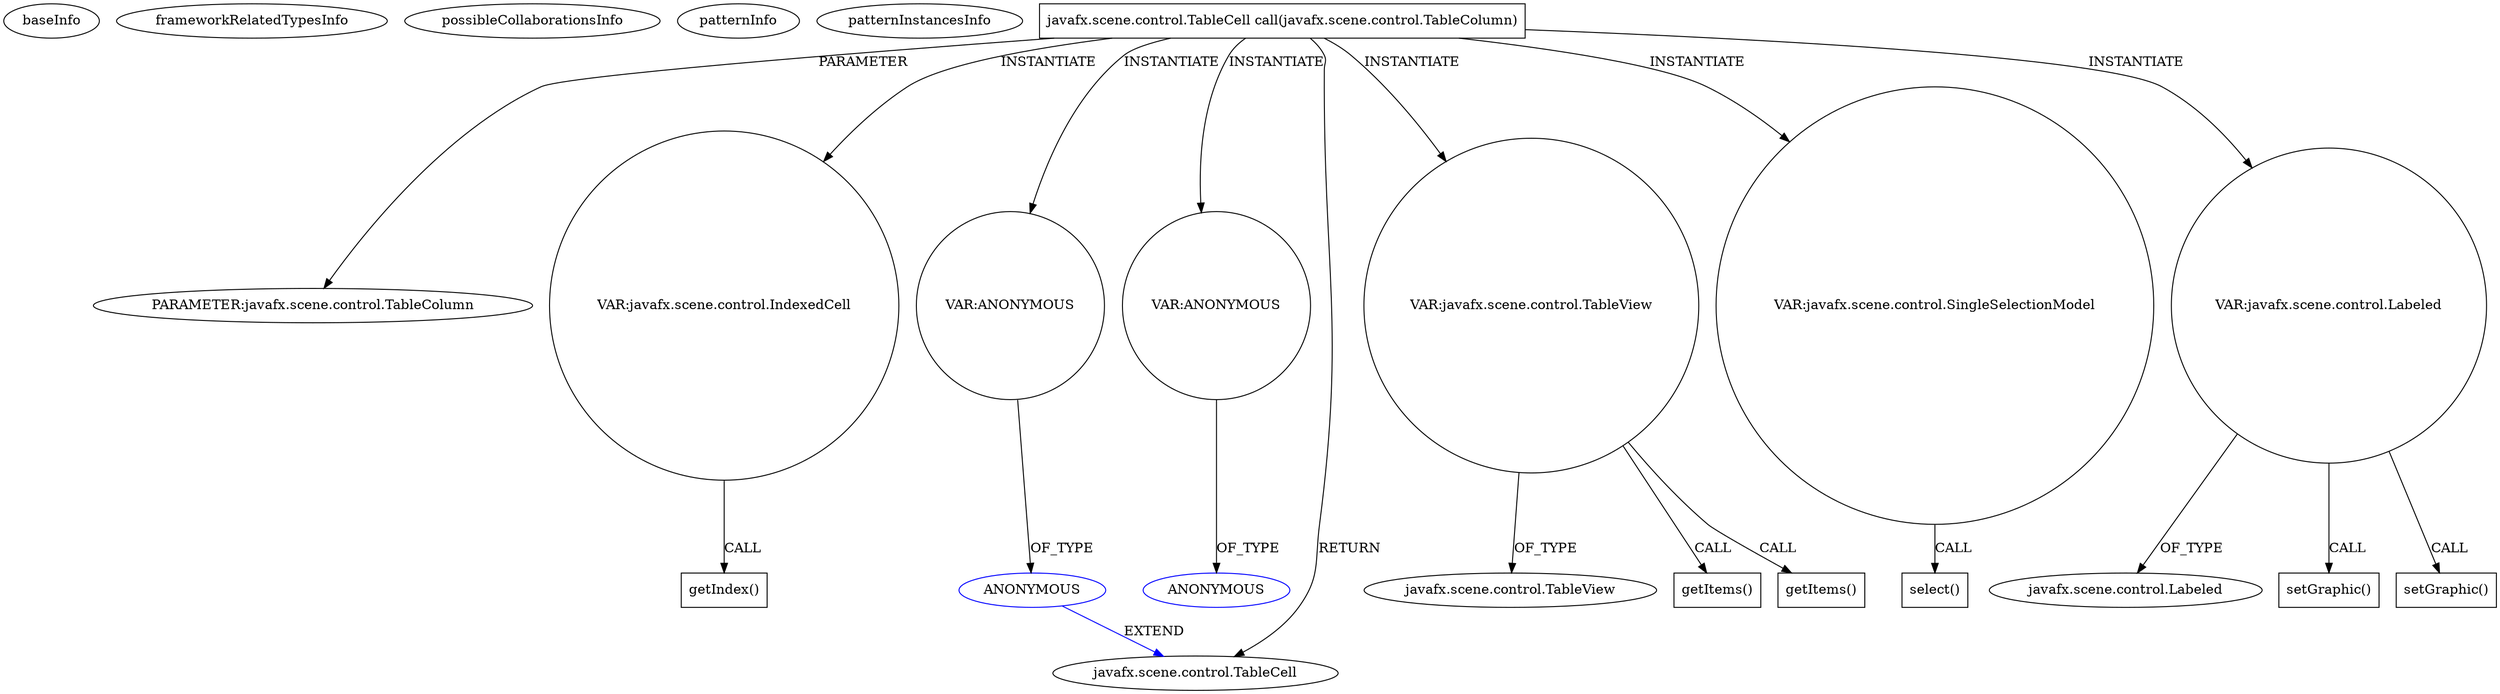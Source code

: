digraph {
baseInfo[graphId=1538,category="pattern",isAnonymous=false,possibleRelation=false]
frameworkRelatedTypesInfo[]
possibleCollaborationsInfo[]
patternInfo[frequency=6.0,patternRootClient=null]
patternInstancesInfo[0="bianconejo-CEFX~/bianconejo-CEFX/CEFX-master/src/cefx/CEPrincipalController.java~void initializeTabResultat()~2122",1="bianconejo-CEFX~/bianconejo-CEFX/CEFX-master/src/cefx/CEPrincipalController.java~void initializeTabAdresse()~2152",2="bianconejo-CEFX~/bianconejo-CEFX/CEFX-master/src/cefx/CEPrincipalController.java~void initializeTabContact()~2131"]
6[label="PARAMETER:javafx.scene.control.TableColumn",vertexType="PARAMETER_DECLARATION",isFrameworkType=false]
4[label="javafx.scene.control.TableCell call(javafx.scene.control.TableColumn)",vertexType="OVERRIDING_METHOD_DECLARATION",isFrameworkType=false,shape=box]
32[label="VAR:javafx.scene.control.IndexedCell",vertexType="VARIABLE_EXPRESION",isFrameworkType=false,shape=circle]
9[label="VAR:ANONYMOUS",vertexType="VARIABLE_EXPRESION",isFrameworkType=false,shape=circle]
10[label="ANONYMOUS",vertexType="REFERENCE_ANONYMOUS_DECLARATION",isFrameworkType=false,color=blue]
26[label="VAR:ANONYMOUS",vertexType="VARIABLE_EXPRESION",isFrameworkType=false,shape=circle]
27[label="ANONYMOUS",vertexType="REFERENCE_ANONYMOUS_DECLARATION",isFrameworkType=false,color=blue]
5[label="javafx.scene.control.TableCell",vertexType="FRAMEWORK_CLASS_TYPE",isFrameworkType=false]
29[label="VAR:javafx.scene.control.TableView",vertexType="VARIABLE_EXPRESION",isFrameworkType=false,shape=circle]
31[label="javafx.scene.control.TableView",vertexType="FRAMEWORK_CLASS_TYPE",isFrameworkType=false]
30[label="getItems()",vertexType="INSIDE_CALL",isFrameworkType=false,shape=box]
36[label="getItems()",vertexType="INSIDE_CALL",isFrameworkType=false,shape=box]
15[label="VAR:javafx.scene.control.SingleSelectionModel",vertexType="VARIABLE_EXPRESION",isFrameworkType=false,shape=circle]
16[label="select()",vertexType="INSIDE_CALL",isFrameworkType=false,shape=box]
39[label="VAR:javafx.scene.control.Labeled",vertexType="VARIABLE_EXPRESION",isFrameworkType=false,shape=circle]
41[label="javafx.scene.control.Labeled",vertexType="FRAMEWORK_CLASS_TYPE",isFrameworkType=false]
43[label="setGraphic()",vertexType="INSIDE_CALL",isFrameworkType=false,shape=box]
40[label="setGraphic()",vertexType="INSIDE_CALL",isFrameworkType=false,shape=box]
33[label="getIndex()",vertexType="INSIDE_CALL",isFrameworkType=false,shape=box]
4->32[label="INSTANTIATE"]
29->36[label="CALL"]
4->6[label="PARAMETER"]
9->10[label="OF_TYPE"]
26->27[label="OF_TYPE"]
39->40[label="CALL"]
4->26[label="INSTANTIATE"]
29->31[label="OF_TYPE"]
10->5[label="EXTEND",color=blue]
39->43[label="CALL"]
4->5[label="RETURN"]
39->41[label="OF_TYPE"]
4->9[label="INSTANTIATE"]
15->16[label="CALL"]
4->39[label="INSTANTIATE"]
29->30[label="CALL"]
4->15[label="INSTANTIATE"]
4->29[label="INSTANTIATE"]
32->33[label="CALL"]
}

